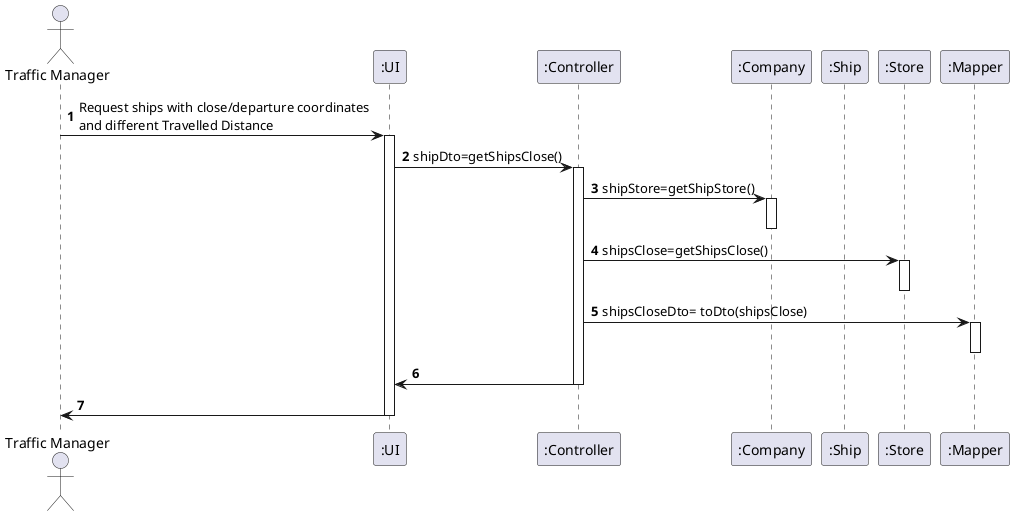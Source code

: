 @startuml
'https://plantuml.com/sequence-diagram

autonumber

actor "Traffic Manager" as TF
participant ":UI" as UI
participant ":Controller" as CTR
participant ":Company" as COMP
participant ":Ship" as SP
participant ":Store" as STR
participant ":Mapper" as MPR

TF->UI : Request ships with close/departure coordinates \nand different Travelled Distance
activate UI
UI->CTR : shipDto=getShipsClose()
activate CTR
CTR->COMP : shipStore=getShipStore()
activate COMP
deactivate COMP
CTR->STR : shipsClose=getShipsClose()
activate STR
deactivate STR
CTR->MPR : shipsCloseDto= toDto(shipsClose)
activate MPR
deactivate MPR
CTR->UI
deactivate CTR
UI->TF :
deactivate UI




@enduml